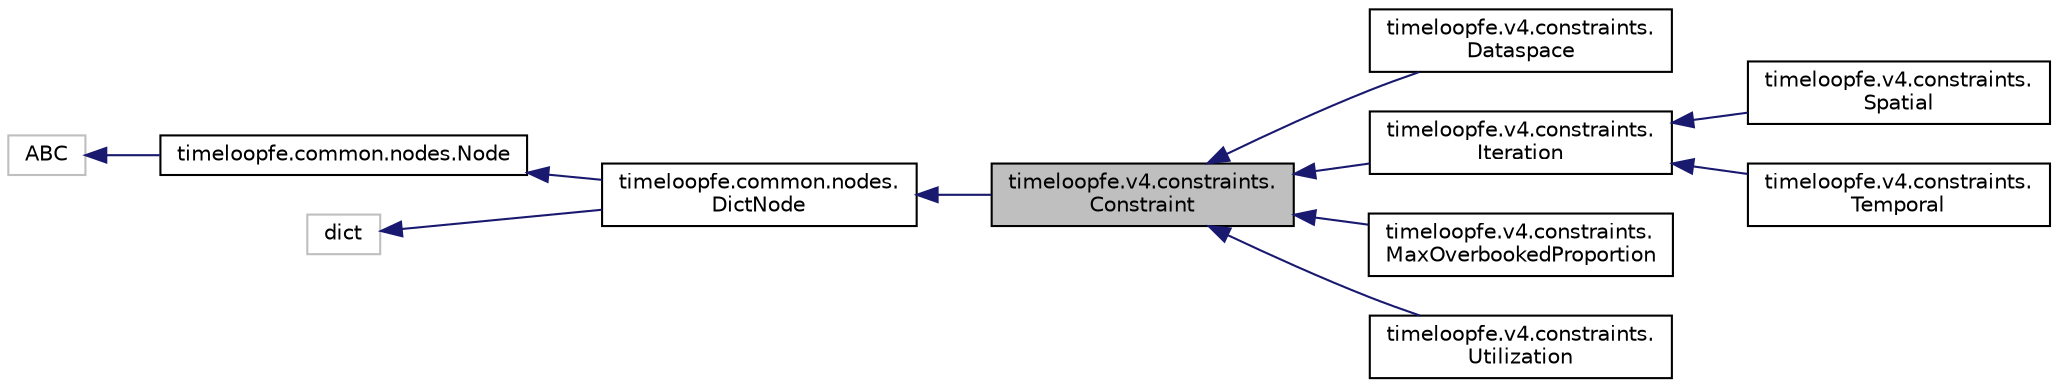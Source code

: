 digraph "timeloopfe.v4.constraints.Constraint"
{
 // LATEX_PDF_SIZE
  edge [fontname="Helvetica",fontsize="10",labelfontname="Helvetica",labelfontsize="10"];
  node [fontname="Helvetica",fontsize="10",shape=record];
  rankdir="LR";
  Node1 [label="timeloopfe.v4.constraints.\lConstraint",height=0.2,width=0.4,color="black", fillcolor="grey75", style="filled", fontcolor="black",tooltip="A constraint in the system."];
  Node2 -> Node1 [dir="back",color="midnightblue",fontsize="10",style="solid",fontname="Helvetica"];
  Node2 [label="timeloopfe.common.nodes.\lDictNode",height=0.2,width=0.4,color="black", fillcolor="white", style="filled",URL="$classtimeloopfe_1_1common_1_1nodes_1_1DictNode.html",tooltip="A node that is a dictionary of other nodes."];
  Node3 -> Node2 [dir="back",color="midnightblue",fontsize="10",style="solid",fontname="Helvetica"];
  Node3 [label="timeloopfe.common.nodes.Node",height=0.2,width=0.4,color="black", fillcolor="white", style="filled",URL="$classtimeloopfe_1_1common_1_1nodes_1_1Node.html",tooltip="Base class for all nodes in the hierarchy."];
  Node4 -> Node3 [dir="back",color="midnightblue",fontsize="10",style="solid",fontname="Helvetica"];
  Node4 [label="ABC",height=0.2,width=0.4,color="grey75", fillcolor="white", style="filled",tooltip=" "];
  Node5 -> Node2 [dir="back",color="midnightblue",fontsize="10",style="solid",fontname="Helvetica"];
  Node5 [label="dict",height=0.2,width=0.4,color="grey75", fillcolor="white", style="filled",tooltip=" "];
  Node1 -> Node6 [dir="back",color="midnightblue",fontsize="10",style="solid",fontname="Helvetica"];
  Node6 [label="timeloopfe.v4.constraints.\lDataspace",height=0.2,width=0.4,color="black", fillcolor="white", style="filled",URL="$classtimeloopfe_1_1v4_1_1constraints_1_1Dataspace.html",tooltip="A constraint class for specifying dataspace properties."];
  Node1 -> Node7 [dir="back",color="midnightblue",fontsize="10",style="solid",fontname="Helvetica"];
  Node7 [label="timeloopfe.v4.constraints.\lIteration",height=0.2,width=0.4,color="black", fillcolor="white", style="filled",URL="$classtimeloopfe_1_1v4_1_1constraints_1_1Iteration.html",tooltip="An iteration (spatial or temporal) constraint."];
  Node7 -> Node8 [dir="back",color="midnightblue",fontsize="10",style="solid",fontname="Helvetica"];
  Node8 [label="timeloopfe.v4.constraints.\lSpatial",height=0.2,width=0.4,color="black", fillcolor="white", style="filled",URL="$classtimeloopfe_1_1v4_1_1constraints_1_1Spatial.html",tooltip="A spatial iteration constraint."];
  Node7 -> Node9 [dir="back",color="midnightblue",fontsize="10",style="solid",fontname="Helvetica"];
  Node9 [label="timeloopfe.v4.constraints.\lTemporal",height=0.2,width=0.4,color="black", fillcolor="white", style="filled",URL="$classtimeloopfe_1_1v4_1_1constraints_1_1Temporal.html",tooltip="A temporal iteration constraint."];
  Node1 -> Node10 [dir="back",color="midnightblue",fontsize="10",style="solid",fontname="Helvetica"];
  Node10 [label="timeloopfe.v4.constraints.\lMaxOverbookedProportion",height=0.2,width=0.4,color="black", fillcolor="white", style="filled",URL="$classtimeloopfe_1_1v4_1_1constraints_1_1MaxOverbookedProportion.html",tooltip="A constraint that defines the maximum overbooked proportion."];
  Node1 -> Node11 [dir="back",color="midnightblue",fontsize="10",style="solid",fontname="Helvetica"];
  Node11 [label="timeloopfe.v4.constraints.\lUtilization",height=0.2,width=0.4,color="black", fillcolor="white", style="filled",URL="$classtimeloopfe_1_1v4_1_1constraints_1_1Utilization.html",tooltip="A constraint that defines the utilization of a component."];
}
